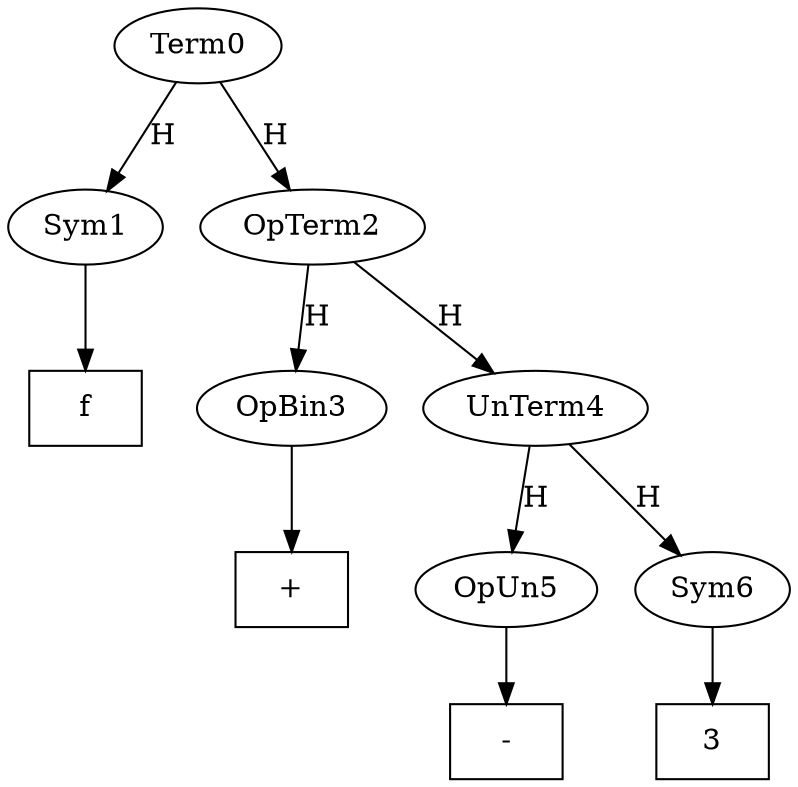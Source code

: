 digraph mathExp{
Term0 -> Sym1 [label=H]
Tf1 [shape=box,label="f"]
Sym1 -> Tf1
Term0 -> OpTerm2 [label=H]
OpTerm2 -> OpBin3 [label=H]
Tp3 [shape=box,label="+"]
OpBin3 -> Tp3
OpTerm2 -> UnTerm4 [label=H]
UnTerm4 -> OpUn5 [label=H]
Tm5 [shape=box,label="-"]
OpUn5 -> Tm5
UnTerm4 -> Sym6 [label=H]
T36 [shape=box,label="3"]
Sym6 -> T36
}
